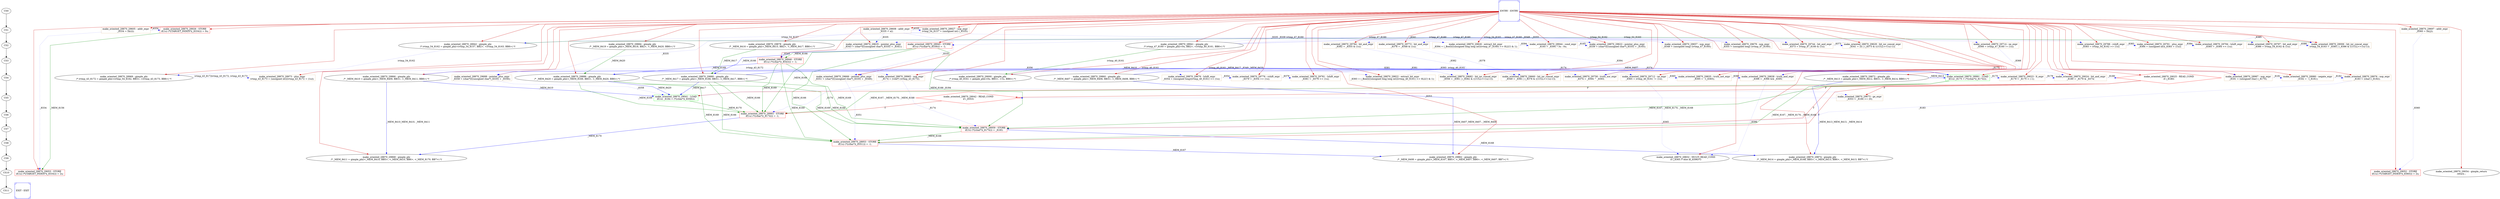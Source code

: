 digraph G {
//Scheduling solution
splines=polyline;
//Control Step: 0
CS0 [style=plaintext]
{rank=same; CS0 0 ;}
//Control Step: 1
CS1 [style=plaintext]
{rank=same; CS1 3 5 6 2 4 ;}
//Control Step: 2
CS2 [style=plaintext]
{rank=same; CS2 10 23 13 27 20 14 15 22 19 12 8 28 7 11 9 17 16 21 25 26 24 ;}
//Control Step: 3
CS3 [style=plaintext]
{rank=same; CS3 18 ;}
//Control Step: 4
CS4 [style=plaintext]
{rank=same; CS4 44 46 47 50 51 52 53 54 56 49 48 30 39 33 38 40 55 45 35 37 36 31 42 32 34 29 43 41 ;}
//Control Step: 5
CS5 [style=plaintext]
{rank=same; CS5 61 62 58 ;}
//Control Step: 6
CS6 [style=plaintext]
{rank=same; CS6 63 ;}
//Control Step: 7
CS7 [style=plaintext]
{rank=same; CS7 57 ;}
//Control Step: 8
CS8 [style=plaintext]
{rank=same; CS8 59 ;}
//Control Step: 9
CS9 [style=plaintext]
{rank=same; CS9 65 66 64 60 ;}
//Control Step: 10
CS10 [style=plaintext]
{rank=same; CS10 67 68 69 ;}
//Control Step: 11
CS11 [style=plaintext]
{rank=same; CS11 1 ;}
CS0-> CS1;
CS1-> CS2;
CS2-> CS3;
CS3-> CS4;
CS4-> CS5;
CS5-> CS6;
CS6-> CS7;
CS7-> CS8;
CS8-> CS9;
CS9-> CS10;
CS10-> CS11;
0[color=blue,shape=Msquare,label="ENTRY - ENTRY"];
1[color=blue,shape=Msquare,label="EXIT - EXIT"];
2[color=burlywood,shape=box,label="make_oriented_28870_29605 - addr_expr\n_8334 = (&(i));\n"];
3[color=red,shape=box,label="make_oriented_28870_28926 - STORE\nif(1u) (*((TARGET_INDEX*)(_8334))) = 0u;\n"];
4[color=burlywood,shape=box,label="make_oriented_28870_29608 - addr_expr\n_8335 = a2;\n"];
5[color=burlywood,shape=box,label="make_oriented_28870_28927 - nop_expr\nivtmp_54_8157 = (unsigned int) (_8335);\n"];
6[color=burlywood,shape=box,label="make_oriented_28870_29697 - addr_expr\n_8360 = (&(j));\n"];
7[label="make_oriented_28870_28941 - gimple_phi\n/* ivtmp_47_8160 = gimple_phi(<0u, BB2>, <ivtmp_40_8161, BB8>) */\n"];
8[label="make_oriented_28870_28942 - gimple_phi\n/* ivtmp_54_8162 = gimple_phi(<ivtmp_54_8157, BB2>, <ivtmp_54_8163, BB8>) */\n"];
9[label="make_oriented_28870_29878 - gimple_phi\n/* _MEM_8416 = gimple_phi(<_MEM_8415, BB2>, <_MEM_8417, BB8>) */\n"];
10[label="make_oriented_28870_29884 - gimple_phi\n/* _MEM_8419 = gimple_phi(<_MEM_8418, BB2>, <_MEM_8420, BB8>) */\n"];
11[color=burlywood,shape=box,label="make_oriented_28870_29826 - extract_bit_expr\n_8394 = (_Bool)(((unsigned long long int)(ivtmp_47_8160) >> 0LLU) & 1);\n"];
12[color=burlywood,shape=box,label="make_oriented_28870_28944 - cond_expr\n_8165 = _8394 ? 3u : 0u;\n"];
13[color=burlywood,shape=box,label="make_oriented_28870_29622 - pointer_plus_expr\n_8339 = (char*)(((unsigned char*)_8335) + _8165);\n"];
14[color=red,shape=box,label="make_oriented_28870_28945 - STORE\nif(1u) (*((char*)(_8339))) = -1;\n"];
15[color=burlywood,shape=box,label="make_oriented_28870_29744 - bit_and_expr\n_8373 = ivtmp_47_8160 & (1u);\n"];
16[color=burlywood,shape=box,label="make_oriented_28870_29629 - bit_ior_concat_expr\n_8341 = 2u | (_8373 & ((1ULL<<1u)-1));\n"];
17[color=burlywood,shape=box,label="make_oriented_28870_29635 - pointer_plus_expr\n_8343 = (char*)(((unsigned char*)_8335) + _8341);\n"];
18[color=red,shape=box,label="make_oriented_28870_28946 - STORE\nif(1u) (*((char*)(_8343))) = -1;\n"];
19[color=burlywood,shape=box,label="make_oriented_28870_29679 - nop_expr\n_8355 = (unsigned long) (ivtmp_47_8160);\n"];
20[color=burlywood,shape=box,label="make_oriented_28870_29784 - bit_and_expr\n_8382 = _8355 & (1u);\n"];
21[color=burlywood,shape=box,label="make_oriented_28870_29657 - nop_expr\n_8348 = (unsigned long) (ivtmp_47_8160);\n"];
22[color=burlywood,shape=box,label="make_oriented_28870_29772 - bit_and_expr\n_8378 = _8348 & (1u);\n"];
23[color=burlywood,shape=box,label="make_oriented_28870_29788 - rshift_expr\n_8383 = ivtmp_54_8162 >> (1u);\n"];
24[color=burlywood,shape=box,label="make_oriented_28870_29791 - plus_expr\n_8384 = (unsigned int)(_8383 + (1u));\n"];
25[color=burlywood,shape=box,label="make_oriented_28870_29794 - lshift_expr\n_8385 = _8384 << (1u);\n"];
26[color=burlywood,shape=box,label="make_oriented_28870_29797 - bit_and_expr\n_8386 = ivtmp_54_8162 & (1u);\n"];
27[color=burlywood,shape=box,label="make_oriented_28870_29006 - bit_ior_concat_expr\nivtmp_54_8163 = _8385 | (_8386 & ((1ULL<<1u)-1));\n"];
28[color=burlywood,shape=box,label="make_oriented_28870_29714 - ne_expr\n_8366 = ivtmp_47_8160 != (1u);\n"];
29[label="make_oriented_28870_29000 - gimple_phi\n/* ivtmp_40_8161 = gimple_phi(<0u, BB3>, <1u, BB8>) */\n"];
30[label="make_oriented_28870_28969 - gimple_phi\n/* ivtmp_43_8172 = gimple_phi(<ivtmp_54_8162, BB3>, <ivtmp_43_8173, BB8>) */\n"];
31[label="make_oriented_28870_29860 - gimple_phi\n/* _MEM_8407 = gimple_phi(<_MEM_8406, BB3>, <_MEM_8408, BB8>) */\n"];
32[label="make_oriented_28870_29866 - gimple_phi\n/* _MEM_8410 = gimple_phi(<_MEM_8409, BB3>, <_MEM_8411, BB8>) */\n"];
33[label="make_oriented_28870_29872 - gimple_phi\n/* _MEM_8413 = gimple_phi(<_MEM_8412, BB3>, <_MEM_8414, BB8>) */\n"];
34[label="make_oriented_28870_29880 - gimple_phi\n/* _MEM_8417 = gimple_phi(<_MEM_8166, BB3>, <_MEM_8417, BB8>) */\n"];
35[label="make_oriented_28870_29886 - gimple_phi\n/* _MEM_8420 = gimple_phi(<_MEM_8169, BB3>, <_MEM_8420, BB8>) */\n"];
36[color=burlywood,shape=box,label="make_oriented_28870_28965 - nop_expr\n_8174 = (void*) (ivtmp_43_8172);\n"];
37[color=green,shape=box,label="make_oriented_28870_28991 - LOAD\nif(1u) _8175 = (*((char*)(_8174)));\n"];
38[color=burlywood,shape=box,label="make_oriented_28870_29822 - extract_bit_expr\n_8393 = (_Bool)(((unsigned long long int)(ivtmp_40_8161) >> 0LLU) & 1);\n"];
39[color=burlywood,shape=box,label="make_oriented_28870_29758 - truth_xor_expr\n_8374 = _8394 ^ _8393;\n"];
40[color=burlywood,shape=box,label="make_oriented_28870_29023 - lt_expr\n_8179 = _8175 < (-1);\n"];
41[color=burlywood,shape=box,label="make_oriented_28870_29024 - bit_and_expr\n_8180 = _8179 & _8374;\n"];
42[color=burlywood,shape=box,label="make_oriented_28870_29676 - lshift_expr\n_8354 = (unsigned long)(ivtmp_40_8161) << (1u);\n"];
43[color=burlywood,shape=box,label="make_oriented_28870_29776 - rshift_expr\n_8379 = _8354 >> (1u);\n"];
44[color=burlywood,shape=box,label="make_oriented_28870_29781 - lshift_expr\n_8381 = _8379 << (1u);\n"];
45[color=burlywood,shape=box,label="make_oriented_28870_29682 - bit_ior_concat_expr\n_8356 = _8381 | (_8382 & ((1ULL<<1u)-1));\n"];
46[color=burlywood,shape=box,label="make_oriented_28870_29688 - pointer_plus_expr\n_8358 = (char*)(((unsigned char*)_8335) + _8356);\n"];
47[color=burlywood,shape=box,label="make_oriented_28870_28987 - nop_expr\n_8181 = (unsigned char) (_8175);\n"];
48[color=burlywood,shape=box,label="make_oriented_28870_28980 - negate_expr\n_8182 =  -(_8181);\n"];
49[color=burlywood,shape=box,label="make_oriented_28870_28976 - nop_expr\n_8183 = (char) (_8182);\n"];
50[color=burlywood,shape=box,label="make_oriented_28870_29660 - bit_ior_concat_expr\n_8349 = _8381 | (_8378 & ((1ULL<<1u)-1));\n"];
51[color=burlywood,shape=box,label="make_oriented_28870_29666 - pointer_plus_expr\n_8351 = (char*)(((unsigned char*)_8335) + _8349);\n"];
52[color=burlywood,shape=box,label="make_oriented_28870_28973 - plus_expr\nivtmp_43_8173 = (unsigned int)(ivtmp_43_8172 + (1u));\n"];
53[color=burlywood,shape=box,label="make_oriented_28870_29712 - ne_expr\n_8365 = ivtmp_40_8161 != (1u);\n"];
54[color=burlywood,shape=box,label="make_oriented_28870_29835 - truth_not_expr\n_8395 =  !(_8365);\n"];
55[color=burlywood,shape=box,label="make_oriented_28870_29838 - truth_and_expr\n_8396 = _8366 && _8395;\n"];
56[color=red,shape=diamond,label="make_oriented_28870_29025 - READ_COND\nif (_8180)\n"];
57[color=red,shape=box,label="make_oriented_28870_28959 - STORE\nif(1u) (*((char*)(_8174))) = _8183;\n"];
58[color=green,shape=box,label="make_oriented_28870_29041 - LOAD\nif(1u) _8184 = (*((char*)(_8358)));\n"];
59[color=red,shape=box,label="make_oriented_28870_28953 - STORE\nif(1u) (*((char*)(_8351))) = -1;\n"];
60[label="make_oriented_28870_29862 - gimple_phi\n/* _MEM_8408 = gimple_phi(<_MEM_8167, BB5>, <_MEM_8407, BB6>, <_MEM_8407, BB7>) */\n"];
61[color=burlywood,shape=box,label="make_oriented_28870_29673 - ge_expr\n_8353 = _8184 >= (0);\n"];
62[color=red,shape=diamond,label="make_oriented_28870_29042 - READ_COND\nif (_8353)\n"];
63[color=red,shape=box,label="make_oriented_28870_28993 - STORE\nif(1u) (*((char*)(_8174))) = -1;\n"];
64[label="make_oriented_28870_29868 - gimple_phi\n/* _MEM_8411 = gimple_phi(<_MEM_8410, BB5>, <_MEM_8410, BB6>, <_MEM_8170, BB7>) */\n"];
65[label="make_oriented_28870_29874 - gimple_phi\n/* _MEM_8414 = gimple_phi(<_MEM_8168, BB5>, <_MEM_8413, BB6>, <_MEM_8413, BB7>) */\n"];
66[label="make_oriented_28870_29832 - MULTI_READ_COND\nif (_8365 /* else if(_8396)*/)\n"];
67[color=red,shape=box,label="make_oriented_28870_29052 - STORE\nif(1u) (*((TARGET_INDEX*)(_8360))) = 2u;\n"];
68[color=red,shape=box,label="make_oriented_28870_29053 - STORE\nif(1u) (*((TARGET_INDEX*)(_8334))) = 2u;\n"];
69[label="make_oriented_28870_29054 - gimple_return\nreturn ;\n"];
0->2 [color=red3,label=""];
2->3 [color=blue, style=dotted,label="_8334"];
4->5 [color=blue, style=dotted,label="_8335"];
11->12 [color=blue, style=dotted,label="_8394"];
12->13 [color=blue, style=dotted,label="_8165"];
13->14 [color=blue, style=dotted,label="_8339"];
15->16 [color=blue, style=dotted,label="_8373"];
16->17 [color=blue, style=dotted,label="_8341"];
17->18 [color=blue, style=dotted,label="_8343"];
19->20 [color=blue, style=dotted,label="_8355"];
21->22 [color=blue, style=dotted,label="_8348"];
23->24 [color=blue, style=dotted,label="_8383"];
24->25 [color=blue, style=dotted,label="_8384"];
26->27 [color=blue, style=dotted,label="_8386"];
36->37 [color=blue, style=dotted,label="_8174"];
38->39 [color=blue, style=dotted,label="_8393"];
40->41 [color=blue, style=dotted,label="_8179"];
42->43 [color=blue, style=dotted,label="_8354"];
43->44 [color=blue, style=dotted,label="_8379"];
44->45 [color=blue, style=dotted,label="_8381"];
45->46 [color=blue, style=dotted,label="_8356"];
47->48 [color=blue, style=dotted,label="_8181"];
48->49 [color=blue, style=dotted,label="_8182"];
50->51 [color=blue, style=dotted,label="_8349"];
53->54 [color=blue, style=dotted,label="_8365"];
54->55 [color=blue, style=dotted,label="_8395"];
56->57 [color=red3,label="T"];
56->58 [color=red3,label="F"];
57->59 [color=green4,label="_MEM_8168"];
59->60 [color=blue,label="_MEM_8167"];
58->61 [color=blue, style=dotted,label="_8184"];
61->62 [color=blue, style=dotted,label="_8353"];
62->63 [color=red3,label="T"];
0->3 [color=red3,label=""];
0->4 [color=red3,label=""];
0->5 [color=red3,label=""];
0->6 [color=red3,label=""];
56->59 [color=red3,label="T"];
56->61 [color=red3,label="F"];
56->62 [color=red3,label="F"];
0->7 [color=red3,label=""];
0->8 [color=red3,label=""];
0->9 [color=red3,label=""];
0->10 [color=red3,label=""];
0->11 [color=red3,label=""];
0->12 [color=red3,label=""];
0->13 [color=red3,label=""];
0->14 [color=red3,label=""];
0->15 [color=red3,label=""];
0->16 [color=red3,label=""];
0->17 [color=red3,label=""];
0->18 [color=red3,label=""];
0->19 [color=red3,label=""];
0->20 [color=red3,label=""];
0->21 [color=red3,label=""];
0->22 [color=red3,label=""];
0->23 [color=red3,label=""];
0->24 [color=red3,label=""];
0->25 [color=red3,label=""];
0->26 [color=red3,label=""];
0->27 [color=red3,label=""];
0->28 [color=red3,label=""];
0->29 [color=red3,label=""];
0->30 [color=red3,label=""];
0->31 [color=red3,label=""];
0->32 [color=red3,label=""];
0->33 [color=red3,label=""];
0->34 [color=red3,label=""];
0->35 [color=red3,label=""];
0->36 [color=red3,label=""];
0->37 [color=red3,label=""];
0->38 [color=red3,label=""];
0->39 [color=red3,label=""];
0->40 [color=red3,label=""];
0->41 [color=red3,label=""];
0->42 [color=red3,label=""];
0->43 [color=red3,label=""];
0->44 [color=red3,label=""];
0->45 [color=red3,label=""];
0->46 [color=red3,label=""];
0->47 [color=red3,label=""];
0->48 [color=red3,label=""];
0->49 [color=red3,label=""];
0->50 [color=red3,label=""];
0->51 [color=red3,label=""];
0->52 [color=red3,label=""];
0->53 [color=red3,label=""];
0->54 [color=red3,label=""];
0->55 [color=red3,label=""];
0->56 [color=red3,label=""];
0->60 [color=red3,label=""];
0->64 [color=red3,label=""];
0->65 [color=red3,label=""];
0->66 [color=red3,label=""];
0->67 [color=red3,label=""];
0->68 [color=red3,label=""];
0->69 [color=red3,label=""];
7->29 [color=green4,label="ivtmp_40_8161"];
5->8 [color=blue, style=dotted,label="ivtmp_54_8157"];
8->27 [color=green4,label="ivtmp_54_8163"];
7->11 [color=blue, style=dotted,label="ivtmp_47_8160"];
4->13 [color=blue, style=dotted,label="_8335"];
7->15 [color=blue, style=dotted,label="ivtmp_47_8160"];
4->17 [color=blue, style=dotted,label="_8335"];
7->19 [color=blue, style=dotted,label="ivtmp_47_8160"];
7->21 [color=blue, style=dotted,label="ivtmp_47_8160"];
8->23 [color=blue, style=dotted,label="ivtmp_54_8162"];
8->26 [color=blue, style=dotted,label="ivtmp_54_8162"];
25->27 [color=blue, style=dotted,label="_8385"];
7->28 [color=blue, style=dotted,label="ivtmp_47_8160"];
8->30 [color=blue, style=dotted,label="ivtmp_54_8162"];
30->52 [color=blue, style=dotted,label="ivtmp_43_8172ivtmp_43_8172, ivtmp_43_8173"];
30->36 [color=blue, style=dotted,label="ivtmp_43_8172"];
29->38 [color=blue, style=dotted,label="ivtmp_40_8161"];
11->39 [color=blue, style=dotted,label="_8394"];
37->40 [color=blue, style=dotted,label="_8175"];
39->41 [color=blue, style=dotted,label="_8374"];
29->42 [color=blue, style=dotted,label="ivtmp_40_8161"];
20->45 [color=blue, style=dotted,label="_8382"];
4->46 [color=blue, style=dotted,label="_8335"];
37->47 [color=blue, style=dotted,label="_8175"];
22->50 [color=blue, style=dotted,label="_8378"];
44->50 [color=blue, style=dotted,label="_8381"];
4->51 [color=blue, style=dotted,label="_8335"];
29->53 [color=blue, style=dotted,label="ivtmp_40_8161"];
28->55 [color=blue, style=dotted,label="_8366"];
41->56 [color=blue, style=dotted,label="_8180"];
49->57 [color=blue, style=dotted,label="_8183"];
36->57 [color=blue, style=dotted,label="_8174"];
46->58 [color=blue, style=dotted,label="_8358"];
51->59 [color=blue, style=dotted,label="_8351"];
36->63 [color=blue, style=dotted,label="_8174"];
53->66 [color=blue, style=dotted,label="_8365"];
55->66 [color=blue, style=dotted,label="_8396"];
6->67 [color=blue, style=dotted,label="_8360"];
2->68 [color=blue, style=dotted,label="_8334"];
9->34 [color=green4,label="_MEM_8417"];
10->35 [color=green4,label="_MEM_8420"];
14->18 [color=green4,label="_MEM_8166"];
31->60 [color=blue,label="_MEM_8407_MEM_8407, _MEM_8408"];
32->64 [color=blue,label="_MEM_8410_MEM_8410, _MEM_8411"];
33->65 [color=blue,label="_MEM_8413_MEM_8413, _MEM_8414"];
14->34 [color=blue,label="_MEM_8166"];
34->63 [color=green4,label="_MEM_8166"];
34->57 [color=green4,label="_MEM_8166"];
34->59 [color=green4,label="_MEM_8166"];
18->35 [color=blue,label="_MEM_8169"];
35->63 [color=green4,label="_MEM_8169"];
35->57 [color=green4,label="_MEM_8169"];
35->59 [color=green4,label="_MEM_8169"];
37->59 [color=green4,label="_MEM_8167, _MEM_8170, _MEM_8168"];
37->63 [color=green4,label="_MEM_8167, _MEM_8170, _MEM_8168"];
37->57 [color=green4,label="_MEM_8167, _MEM_8170, _MEM_8168"];
31->37 [color=blue,label="_MEM_8407"];
32->37 [color=blue,label="_MEM_8410"];
33->37 [color=blue,label="_MEM_8413"];
34->37 [color=blue,label="_MEM_8417"];
35->37 [color=blue,label="_MEM_8420"];
14->57 [color=green4,label="_MEM_8166"];
18->57 [color=green4,label="_MEM_8169"];
58->63 [color=green4,label="_MEM_8170"];
32->58 [color=blue,label="_MEM_8410"];
34->58 [color=blue,label="_MEM_8417"];
35->58 [color=blue,label="_MEM_8420"];
14->59 [color=green4,label="_MEM_8166"];
18->59 [color=green4,label="_MEM_8169"];
14->63 [color=green4,label="_MEM_8166"];
18->63 [color=green4,label="_MEM_8169"];
63->64 [color=blue,label="_MEM_8170"];
57->65 [color=blue,label="_MEM_8168"];
3->68 [color=green4,label="_MEM_8156"];
}
